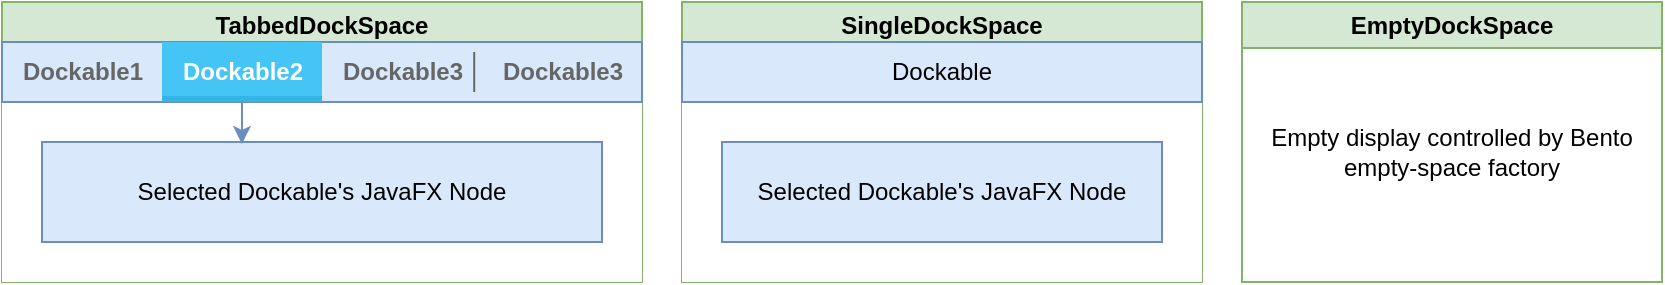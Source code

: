 <mxfile version="26.2.2">
  <diagram name="Page-1" id="dQ3_nkjfHzIPM96NH0KZ">
    <mxGraphModel dx="1428" dy="849" grid="1" gridSize="10" guides="1" tooltips="1" connect="1" arrows="1" fold="1" page="1" pageScale="1" pageWidth="850" pageHeight="1100" math="0" shadow="0">
      <root>
        <mxCell id="0" />
        <mxCell id="1" parent="0" />
        <mxCell id="kNImfEx8NlwNqKggTJPn-20" value="Empty display controlled by Bento empty-space factory" style="rounded=0;whiteSpace=wrap;html=1;strokeColor=none;" parent="1" vertex="1">
          <mxGeometry x="660" y="40" width="210" height="130" as="geometry" />
        </mxCell>
        <mxCell id="Pcxero0CiSbf2tbfJ2MJ-60" value="TabbedDockSpace" style="swimlane;whiteSpace=wrap;html=1;startSize=23;fillColor=#d5e8d4;strokeColor=#82b366;" parent="1" vertex="1">
          <mxGeometry x="40" y="30" width="320" height="140" as="geometry" />
        </mxCell>
        <mxCell id="Pcxero0CiSbf2tbfJ2MJ-82" value="" style="rounded=0;whiteSpace=wrap;html=1;strokeColor=none;" parent="Pcxero0CiSbf2tbfJ2MJ-60" vertex="1">
          <mxGeometry y="50" width="320" height="90" as="geometry" />
        </mxCell>
        <mxCell id="Pcxero0CiSbf2tbfJ2MJ-61" value="" style="strokeWidth=1;html=1;shadow=0;dashed=0;shape=mxgraph.android.rrect;rSize=0;fillColor=#dae8fc;strokeColor=#6c8ebf;" parent="Pcxero0CiSbf2tbfJ2MJ-60" vertex="1">
          <mxGeometry y="20" width="320" height="30" as="geometry" />
        </mxCell>
        <mxCell id="Pcxero0CiSbf2tbfJ2MJ-62" value="Dockable1" style="strokeWidth=1;html=1;shadow=0;dashed=0;shape=mxgraph.android.anchor;fontStyle=1;fontColor=#666666;" parent="Pcxero0CiSbf2tbfJ2MJ-61" vertex="1">
          <mxGeometry width="80" height="30" as="geometry" />
        </mxCell>
        <mxCell id="Pcxero0CiSbf2tbfJ2MJ-63" value="Dockable2" style="strokeWidth=1;html=1;shadow=0;dashed=0;shape=mxgraph.android.rrect;rSize=0;fontStyle=1;fillColor=#44c5f5;strokeColor=none;fontColor=#ffffff;" parent="Pcxero0CiSbf2tbfJ2MJ-61" vertex="1">
          <mxGeometry x="80" width="80" height="30" as="geometry" />
        </mxCell>
        <mxCell id="Pcxero0CiSbf2tbfJ2MJ-64" value="" style="strokeWidth=1;html=1;shadow=0;dashed=0;shape=mxgraph.android.rrect;rSize=0;fillColor=#33b5e5;strokeColor=none;" parent="Pcxero0CiSbf2tbfJ2MJ-63" vertex="1">
          <mxGeometry y="27" width="80" height="3" as="geometry" />
        </mxCell>
        <mxCell id="Pcxero0CiSbf2tbfJ2MJ-65" value="Dockable3" style="strokeWidth=1;html=1;shadow=0;dashed=0;shape=mxgraph.android.anchor;fontStyle=1;fontColor=#666666;" parent="Pcxero0CiSbf2tbfJ2MJ-61" vertex="1">
          <mxGeometry x="160" width="80" height="30" as="geometry" />
        </mxCell>
        <mxCell id="Pcxero0CiSbf2tbfJ2MJ-66" value="Dockable3" style="strokeWidth=1;html=1;shadow=0;dashed=0;shape=mxgraph.android.anchor;fontStyle=1;fontColor=#666666;" parent="Pcxero0CiSbf2tbfJ2MJ-61" vertex="1">
          <mxGeometry x="240" width="80" height="30" as="geometry" />
        </mxCell>
        <mxCell id="Pcxero0CiSbf2tbfJ2MJ-67" value="" style="shape=line;strokeColor=#666666;direction=south;" parent="Pcxero0CiSbf2tbfJ2MJ-61" vertex="1">
          <mxGeometry x="227.459" y="5" width="17.297" height="20" as="geometry" />
        </mxCell>
        <mxCell id="Pcxero0CiSbf2tbfJ2MJ-68" value="Selected Dockable&#39;s JavaFX Node" style="rounded=0;whiteSpace=wrap;html=1;direction=west;horizontal=1;fillColor=#dae8fc;strokeColor=#6c8ebf;" parent="Pcxero0CiSbf2tbfJ2MJ-60" vertex="1">
          <mxGeometry x="20" y="70" width="280" height="50" as="geometry" />
        </mxCell>
        <mxCell id="Pcxero0CiSbf2tbfJ2MJ-69" style="edgeStyle=orthogonalEdgeStyle;rounded=0;orthogonalLoop=1;jettySize=auto;html=1;entryX=0.643;entryY=0.98;entryDx=0;entryDy=0;entryPerimeter=0;fillColor=#dae8fc;strokeColor=#6c8ebf;" parent="Pcxero0CiSbf2tbfJ2MJ-60" source="Pcxero0CiSbf2tbfJ2MJ-63" target="Pcxero0CiSbf2tbfJ2MJ-68" edge="1">
          <mxGeometry relative="1" as="geometry" />
        </mxCell>
        <mxCell id="kNImfEx8NlwNqKggTJPn-4" value="SingleDockSpace" style="swimlane;whiteSpace=wrap;html=1;startSize=23;fillColor=#d5e8d4;strokeColor=#82b366;" parent="1" vertex="1">
          <mxGeometry x="380" y="30" width="260" height="140" as="geometry" />
        </mxCell>
        <mxCell id="kNImfEx8NlwNqKggTJPn-17" style="edgeStyle=orthogonalEdgeStyle;rounded=0;orthogonalLoop=1;jettySize=auto;html=1;exitX=0.5;exitY=0;exitDx=0;exitDy=0;entryX=0.5;entryY=1;entryDx=0;entryDy=0;" parent="kNImfEx8NlwNqKggTJPn-4" source="kNImfEx8NlwNqKggTJPn-5" target="kNImfEx8NlwNqKggTJPn-13" edge="1">
          <mxGeometry relative="1" as="geometry" />
        </mxCell>
        <mxCell id="kNImfEx8NlwNqKggTJPn-5" value="" style="rounded=0;whiteSpace=wrap;html=1;strokeColor=none;" parent="kNImfEx8NlwNqKggTJPn-4" vertex="1">
          <mxGeometry y="50" width="260" height="90" as="geometry" />
        </mxCell>
        <mxCell id="kNImfEx8NlwNqKggTJPn-13" value="Selected Dockable&#39;s JavaFX Node" style="rounded=0;whiteSpace=wrap;html=1;direction=west;horizontal=1;fillColor=#dae8fc;strokeColor=#6c8ebf;" parent="kNImfEx8NlwNqKggTJPn-4" vertex="1">
          <mxGeometry x="20" y="70" width="220" height="50" as="geometry" />
        </mxCell>
        <mxCell id="kNImfEx8NlwNqKggTJPn-16" value="Dockable" style="rounded=0;whiteSpace=wrap;html=1;direction=west;horizontal=1;fillColor=#dae8fc;strokeColor=#6c8ebf;" parent="kNImfEx8NlwNqKggTJPn-4" vertex="1">
          <mxGeometry y="20" width="260" height="30" as="geometry" />
        </mxCell>
        <mxCell id="kNImfEx8NlwNqKggTJPn-18" value="EmptyDockSpace" style="swimlane;whiteSpace=wrap;html=1;startSize=23;fillColor=#d5e8d4;strokeColor=#82b366;" parent="1" vertex="1">
          <mxGeometry x="660" y="30" width="210" height="140" as="geometry" />
        </mxCell>
      </root>
    </mxGraphModel>
  </diagram>
</mxfile>
